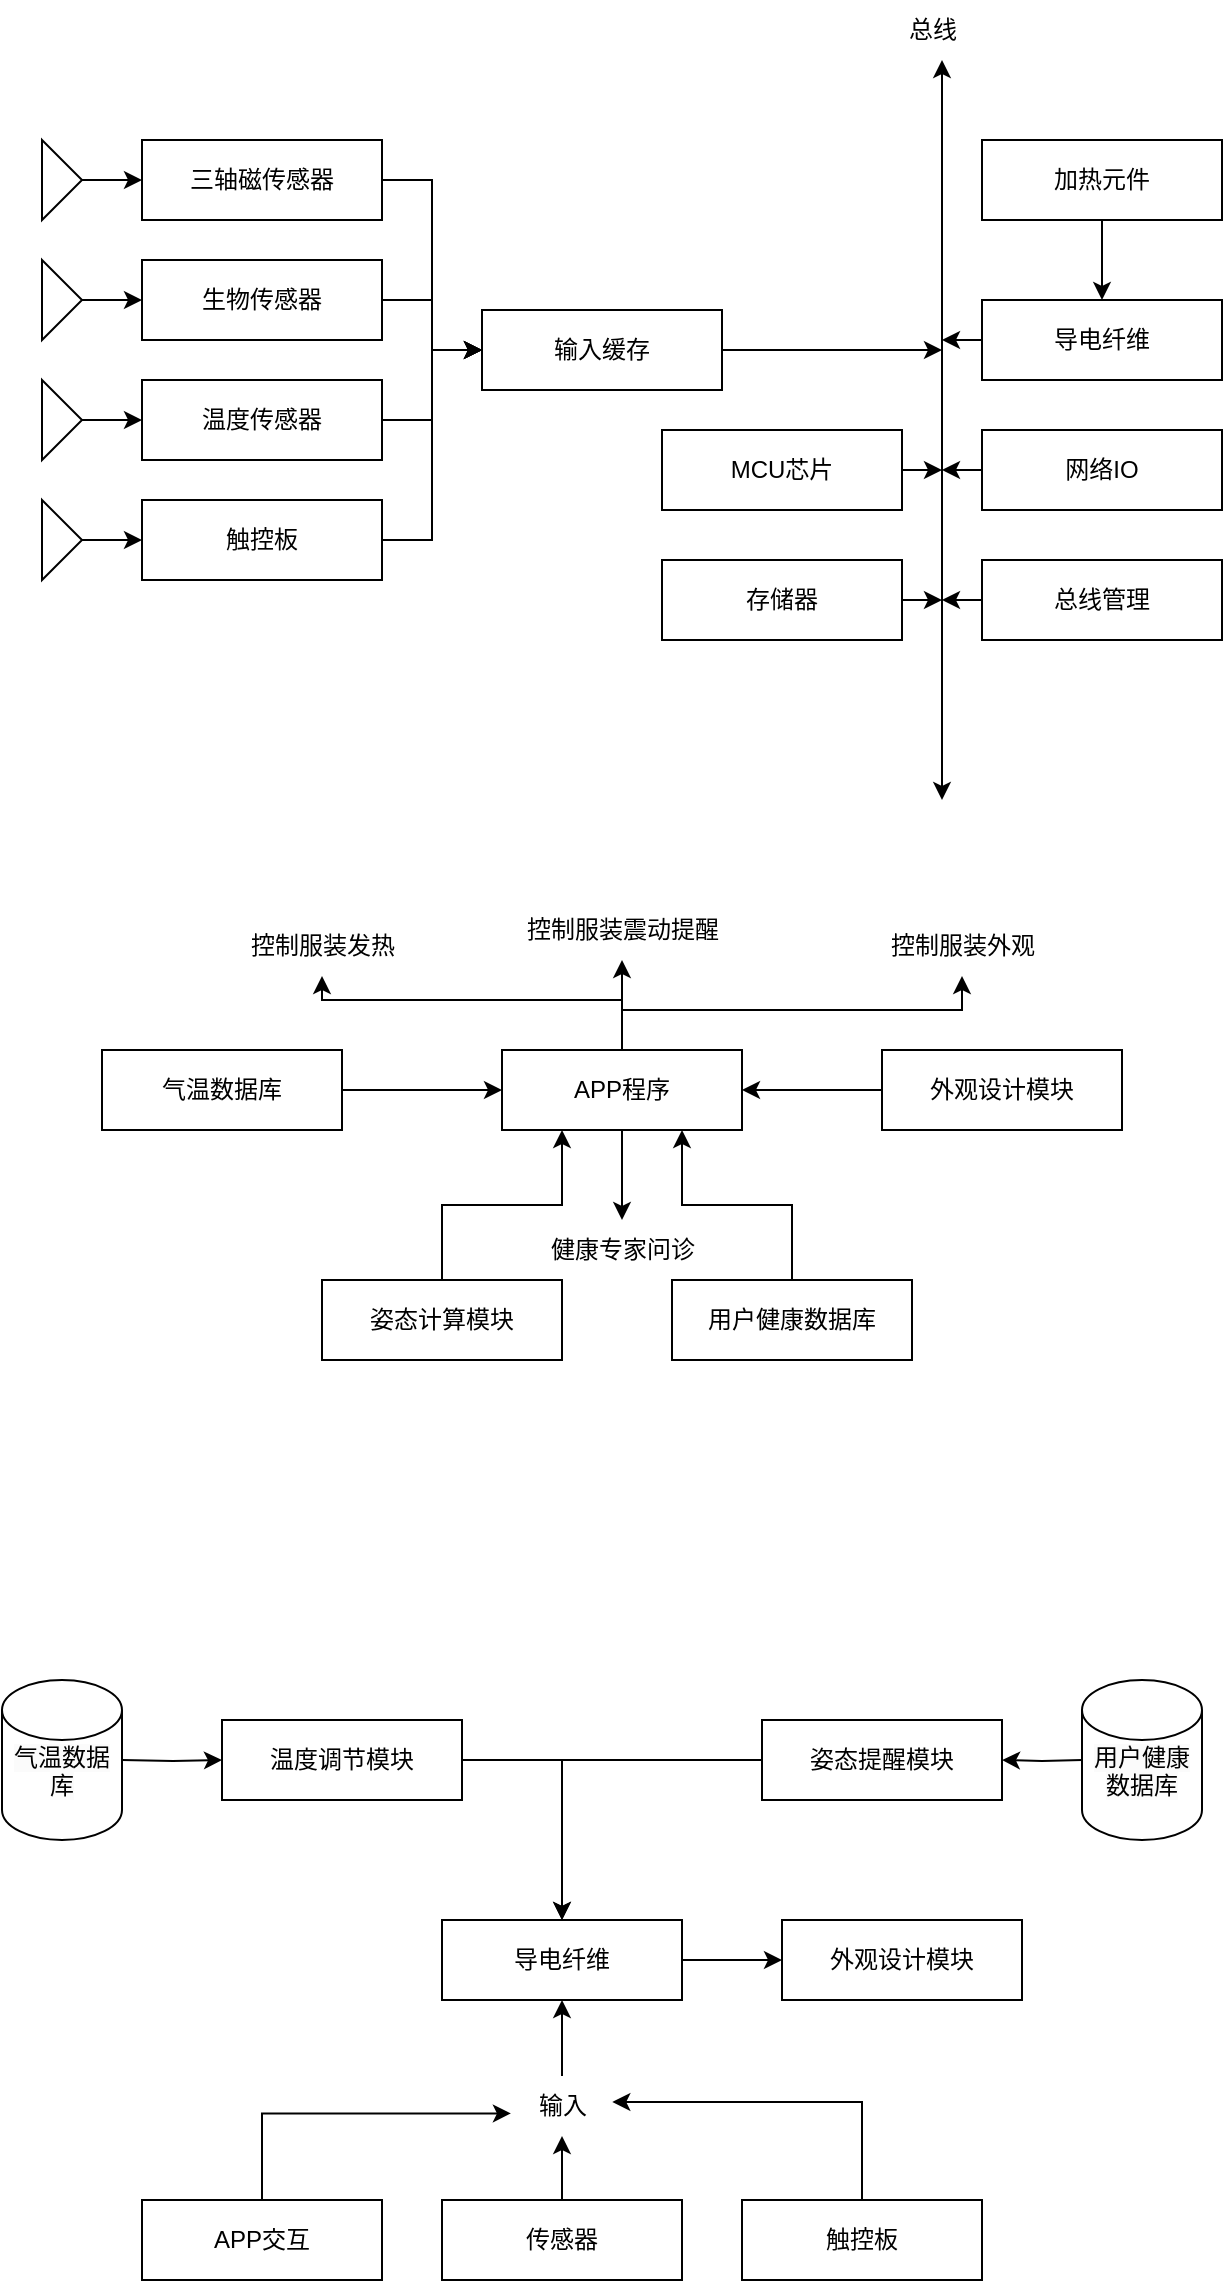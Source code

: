 <mxfile version="21.8.2" type="github">
  <diagram name="第 1 页" id="hsg_vKVhiviZSK_VpmDc">
    <mxGraphModel dx="948" dy="586" grid="1" gridSize="10" guides="1" tooltips="1" connect="1" arrows="1" fold="1" page="1" pageScale="1" pageWidth="827" pageHeight="1169" math="0" shadow="0">
      <root>
        <mxCell id="0" />
        <mxCell id="1" parent="0" />
        <mxCell id="AuRLjp5ND3Z4sycSqdDx-27" style="edgeStyle=orthogonalEdgeStyle;rounded=0;orthogonalLoop=1;jettySize=auto;html=1;entryX=0;entryY=0.5;entryDx=0;entryDy=0;" edge="1" parent="1" source="AuRLjp5ND3Z4sycSqdDx-1" target="AuRLjp5ND3Z4sycSqdDx-12">
          <mxGeometry relative="1" as="geometry" />
        </mxCell>
        <mxCell id="AuRLjp5ND3Z4sycSqdDx-1" value="触控板" style="rounded=0;whiteSpace=wrap;html=1;" vertex="1" parent="1">
          <mxGeometry x="180" y="370" width="120" height="40" as="geometry" />
        </mxCell>
        <mxCell id="AuRLjp5ND3Z4sycSqdDx-26" style="edgeStyle=orthogonalEdgeStyle;rounded=0;orthogonalLoop=1;jettySize=auto;html=1;entryX=0;entryY=0.5;entryDx=0;entryDy=0;" edge="1" parent="1" source="AuRLjp5ND3Z4sycSqdDx-2" target="AuRLjp5ND3Z4sycSqdDx-12">
          <mxGeometry relative="1" as="geometry" />
        </mxCell>
        <mxCell id="AuRLjp5ND3Z4sycSqdDx-2" value="温度传感器" style="rounded=0;whiteSpace=wrap;html=1;" vertex="1" parent="1">
          <mxGeometry x="180" y="310" width="120" height="40" as="geometry" />
        </mxCell>
        <mxCell id="AuRLjp5ND3Z4sycSqdDx-33" style="edgeStyle=orthogonalEdgeStyle;rounded=0;orthogonalLoop=1;jettySize=auto;html=1;" edge="1" parent="1" source="AuRLjp5ND3Z4sycSqdDx-3">
          <mxGeometry relative="1" as="geometry">
            <mxPoint x="580" y="420.0" as="targetPoint" />
          </mxGeometry>
        </mxCell>
        <mxCell id="AuRLjp5ND3Z4sycSqdDx-3" value="存储器" style="rounded=0;whiteSpace=wrap;html=1;" vertex="1" parent="1">
          <mxGeometry x="440" y="400" width="120" height="40" as="geometry" />
        </mxCell>
        <mxCell id="AuRLjp5ND3Z4sycSqdDx-34" style="edgeStyle=orthogonalEdgeStyle;rounded=0;orthogonalLoop=1;jettySize=auto;html=1;" edge="1" parent="1" source="AuRLjp5ND3Z4sycSqdDx-4">
          <mxGeometry relative="1" as="geometry">
            <mxPoint x="580" y="420.0" as="targetPoint" />
          </mxGeometry>
        </mxCell>
        <mxCell id="AuRLjp5ND3Z4sycSqdDx-4" value="总线管理" style="rounded=0;whiteSpace=wrap;html=1;" vertex="1" parent="1">
          <mxGeometry x="600" y="400" width="120" height="40" as="geometry" />
        </mxCell>
        <mxCell id="AuRLjp5ND3Z4sycSqdDx-32" style="edgeStyle=orthogonalEdgeStyle;rounded=0;orthogonalLoop=1;jettySize=auto;html=1;" edge="1" parent="1" source="AuRLjp5ND3Z4sycSqdDx-5">
          <mxGeometry relative="1" as="geometry">
            <mxPoint x="580" y="355" as="targetPoint" />
          </mxGeometry>
        </mxCell>
        <mxCell id="AuRLjp5ND3Z4sycSqdDx-5" value="网络IO" style="rounded=0;whiteSpace=wrap;html=1;" vertex="1" parent="1">
          <mxGeometry x="600" y="335" width="120" height="40" as="geometry" />
        </mxCell>
        <mxCell id="AuRLjp5ND3Z4sycSqdDx-30" style="edgeStyle=orthogonalEdgeStyle;rounded=0;orthogonalLoop=1;jettySize=auto;html=1;" edge="1" parent="1" source="AuRLjp5ND3Z4sycSqdDx-7">
          <mxGeometry relative="1" as="geometry">
            <mxPoint x="580" y="355" as="targetPoint" />
          </mxGeometry>
        </mxCell>
        <mxCell id="AuRLjp5ND3Z4sycSqdDx-7" value="MCU芯片" style="rounded=0;whiteSpace=wrap;html=1;" vertex="1" parent="1">
          <mxGeometry x="440" y="335" width="120" height="40" as="geometry" />
        </mxCell>
        <mxCell id="AuRLjp5ND3Z4sycSqdDx-25" style="edgeStyle=orthogonalEdgeStyle;rounded=0;orthogonalLoop=1;jettySize=auto;html=1;entryX=0;entryY=0.5;entryDx=0;entryDy=0;" edge="1" parent="1" source="AuRLjp5ND3Z4sycSqdDx-8" target="AuRLjp5ND3Z4sycSqdDx-12">
          <mxGeometry relative="1" as="geometry" />
        </mxCell>
        <mxCell id="AuRLjp5ND3Z4sycSqdDx-8" value="生物传感器" style="rounded=0;whiteSpace=wrap;html=1;" vertex="1" parent="1">
          <mxGeometry x="180" y="250" width="120" height="40" as="geometry" />
        </mxCell>
        <mxCell id="AuRLjp5ND3Z4sycSqdDx-24" style="edgeStyle=orthogonalEdgeStyle;rounded=0;orthogonalLoop=1;jettySize=auto;html=1;entryX=0;entryY=0.5;entryDx=0;entryDy=0;" edge="1" parent="1" source="AuRLjp5ND3Z4sycSqdDx-9" target="AuRLjp5ND3Z4sycSqdDx-12">
          <mxGeometry relative="1" as="geometry" />
        </mxCell>
        <mxCell id="AuRLjp5ND3Z4sycSqdDx-9" value="&lt;p class=&quot;MsoNormal&quot;&gt;三轴磁传感器&lt;/p&gt;" style="rounded=0;whiteSpace=wrap;html=1;" vertex="1" parent="1">
          <mxGeometry x="180" y="190" width="120" height="40" as="geometry" />
        </mxCell>
        <mxCell id="AuRLjp5ND3Z4sycSqdDx-38" style="edgeStyle=orthogonalEdgeStyle;rounded=0;orthogonalLoop=1;jettySize=auto;html=1;entryX=0.5;entryY=0;entryDx=0;entryDy=0;" edge="1" parent="1" source="AuRLjp5ND3Z4sycSqdDx-10" target="AuRLjp5ND3Z4sycSqdDx-35">
          <mxGeometry relative="1" as="geometry" />
        </mxCell>
        <mxCell id="AuRLjp5ND3Z4sycSqdDx-10" value="加热元件" style="rounded=0;whiteSpace=wrap;html=1;" vertex="1" parent="1">
          <mxGeometry x="600" y="190" width="120" height="40" as="geometry" />
        </mxCell>
        <mxCell id="AuRLjp5ND3Z4sycSqdDx-37" style="edgeStyle=orthogonalEdgeStyle;rounded=0;orthogonalLoop=1;jettySize=auto;html=1;" edge="1" parent="1" source="AuRLjp5ND3Z4sycSqdDx-12">
          <mxGeometry relative="1" as="geometry">
            <mxPoint x="580" y="295" as="targetPoint" />
          </mxGeometry>
        </mxCell>
        <mxCell id="AuRLjp5ND3Z4sycSqdDx-12" value="输入缓存" style="rounded=0;whiteSpace=wrap;html=1;" vertex="1" parent="1">
          <mxGeometry x="350" y="275" width="120" height="40" as="geometry" />
        </mxCell>
        <mxCell id="AuRLjp5ND3Z4sycSqdDx-20" style="edgeStyle=orthogonalEdgeStyle;rounded=0;orthogonalLoop=1;jettySize=auto;html=1;" edge="1" parent="1" source="AuRLjp5ND3Z4sycSqdDx-13" target="AuRLjp5ND3Z4sycSqdDx-9">
          <mxGeometry relative="1" as="geometry" />
        </mxCell>
        <mxCell id="AuRLjp5ND3Z4sycSqdDx-13" value="" style="triangle;whiteSpace=wrap;html=1;" vertex="1" parent="1">
          <mxGeometry x="130" y="190" width="20" height="40" as="geometry" />
        </mxCell>
        <mxCell id="AuRLjp5ND3Z4sycSqdDx-21" style="edgeStyle=orthogonalEdgeStyle;rounded=0;orthogonalLoop=1;jettySize=auto;html=1;" edge="1" parent="1" source="AuRLjp5ND3Z4sycSqdDx-15" target="AuRLjp5ND3Z4sycSqdDx-8">
          <mxGeometry relative="1" as="geometry" />
        </mxCell>
        <mxCell id="AuRLjp5ND3Z4sycSqdDx-15" value="" style="triangle;whiteSpace=wrap;html=1;" vertex="1" parent="1">
          <mxGeometry x="130" y="250" width="20" height="40" as="geometry" />
        </mxCell>
        <mxCell id="AuRLjp5ND3Z4sycSqdDx-22" style="edgeStyle=orthogonalEdgeStyle;rounded=0;orthogonalLoop=1;jettySize=auto;html=1;" edge="1" parent="1" source="AuRLjp5ND3Z4sycSqdDx-16" target="AuRLjp5ND3Z4sycSqdDx-2">
          <mxGeometry relative="1" as="geometry" />
        </mxCell>
        <mxCell id="AuRLjp5ND3Z4sycSqdDx-16" value="" style="triangle;whiteSpace=wrap;html=1;" vertex="1" parent="1">
          <mxGeometry x="130" y="310" width="20" height="40" as="geometry" />
        </mxCell>
        <mxCell id="AuRLjp5ND3Z4sycSqdDx-23" style="edgeStyle=orthogonalEdgeStyle;rounded=0;orthogonalLoop=1;jettySize=auto;html=1;" edge="1" parent="1" source="AuRLjp5ND3Z4sycSqdDx-17" target="AuRLjp5ND3Z4sycSqdDx-1">
          <mxGeometry relative="1" as="geometry" />
        </mxCell>
        <mxCell id="AuRLjp5ND3Z4sycSqdDx-17" value="" style="triangle;whiteSpace=wrap;html=1;" vertex="1" parent="1">
          <mxGeometry x="130" y="370" width="20" height="40" as="geometry" />
        </mxCell>
        <mxCell id="AuRLjp5ND3Z4sycSqdDx-29" value="" style="endArrow=classic;startArrow=classic;html=1;rounded=0;" edge="1" parent="1">
          <mxGeometry width="50" height="50" relative="1" as="geometry">
            <mxPoint x="580" y="520" as="sourcePoint" />
            <mxPoint x="580" y="150" as="targetPoint" />
          </mxGeometry>
        </mxCell>
        <mxCell id="AuRLjp5ND3Z4sycSqdDx-36" style="edgeStyle=orthogonalEdgeStyle;rounded=0;orthogonalLoop=1;jettySize=auto;html=1;" edge="1" parent="1" source="AuRLjp5ND3Z4sycSqdDx-35">
          <mxGeometry relative="1" as="geometry">
            <mxPoint x="580" y="290.0" as="targetPoint" />
          </mxGeometry>
        </mxCell>
        <mxCell id="AuRLjp5ND3Z4sycSqdDx-35" value="导电纤维" style="rounded=0;whiteSpace=wrap;html=1;" vertex="1" parent="1">
          <mxGeometry x="600" y="270" width="120" height="40" as="geometry" />
        </mxCell>
        <mxCell id="AuRLjp5ND3Z4sycSqdDx-66" style="edgeStyle=orthogonalEdgeStyle;rounded=0;orthogonalLoop=1;jettySize=auto;html=1;entryX=0.25;entryY=1;entryDx=0;entryDy=0;" edge="1" parent="1" source="AuRLjp5ND3Z4sycSqdDx-50" target="AuRLjp5ND3Z4sycSqdDx-55">
          <mxGeometry relative="1" as="geometry" />
        </mxCell>
        <mxCell id="AuRLjp5ND3Z4sycSqdDx-50" value="姿态计算模块" style="rounded=0;whiteSpace=wrap;html=1;" vertex="1" parent="1">
          <mxGeometry x="270" y="760" width="120" height="40" as="geometry" />
        </mxCell>
        <mxCell id="AuRLjp5ND3Z4sycSqdDx-59" style="edgeStyle=orthogonalEdgeStyle;rounded=0;orthogonalLoop=1;jettySize=auto;html=1;" edge="1" parent="1" source="AuRLjp5ND3Z4sycSqdDx-52" target="AuRLjp5ND3Z4sycSqdDx-55">
          <mxGeometry relative="1" as="geometry" />
        </mxCell>
        <mxCell id="AuRLjp5ND3Z4sycSqdDx-52" value="气温数据库" style="rounded=0;whiteSpace=wrap;html=1;" vertex="1" parent="1">
          <mxGeometry x="160" y="645" width="120" height="40" as="geometry" />
        </mxCell>
        <mxCell id="AuRLjp5ND3Z4sycSqdDx-68" style="edgeStyle=orthogonalEdgeStyle;rounded=0;orthogonalLoop=1;jettySize=auto;html=1;entryX=0.75;entryY=1;entryDx=0;entryDy=0;" edge="1" parent="1" source="AuRLjp5ND3Z4sycSqdDx-54" target="AuRLjp5ND3Z4sycSqdDx-55">
          <mxGeometry relative="1" as="geometry" />
        </mxCell>
        <mxCell id="AuRLjp5ND3Z4sycSqdDx-54" value="&lt;p class=&quot;MsoNormal&quot;&gt;用户健康数据库&lt;/p&gt;" style="rounded=0;whiteSpace=wrap;html=1;" vertex="1" parent="1">
          <mxGeometry x="445" y="760" width="120" height="40" as="geometry" />
        </mxCell>
        <mxCell id="AuRLjp5ND3Z4sycSqdDx-61" style="edgeStyle=orthogonalEdgeStyle;rounded=0;orthogonalLoop=1;jettySize=auto;html=1;" edge="1" parent="1" source="AuRLjp5ND3Z4sycSqdDx-55" target="AuRLjp5ND3Z4sycSqdDx-58">
          <mxGeometry relative="1" as="geometry">
            <Array as="points">
              <mxPoint x="420" y="620" />
              <mxPoint x="270" y="620" />
            </Array>
          </mxGeometry>
        </mxCell>
        <mxCell id="AuRLjp5ND3Z4sycSqdDx-65" style="edgeStyle=orthogonalEdgeStyle;rounded=0;orthogonalLoop=1;jettySize=auto;html=1;exitX=0.5;exitY=0;exitDx=0;exitDy=0;" edge="1" parent="1" source="AuRLjp5ND3Z4sycSqdDx-55" target="AuRLjp5ND3Z4sycSqdDx-63">
          <mxGeometry relative="1" as="geometry">
            <Array as="points">
              <mxPoint x="420" y="625" />
              <mxPoint x="590" y="625" />
            </Array>
          </mxGeometry>
        </mxCell>
        <mxCell id="AuRLjp5ND3Z4sycSqdDx-71" style="edgeStyle=orthogonalEdgeStyle;rounded=0;orthogonalLoop=1;jettySize=auto;html=1;" edge="1" parent="1" source="AuRLjp5ND3Z4sycSqdDx-55" target="AuRLjp5ND3Z4sycSqdDx-69">
          <mxGeometry relative="1" as="geometry" />
        </mxCell>
        <mxCell id="AuRLjp5ND3Z4sycSqdDx-75" style="edgeStyle=orthogonalEdgeStyle;rounded=0;orthogonalLoop=1;jettySize=auto;html=1;" edge="1" parent="1" source="AuRLjp5ND3Z4sycSqdDx-55" target="AuRLjp5ND3Z4sycSqdDx-73">
          <mxGeometry relative="1" as="geometry" />
        </mxCell>
        <mxCell id="AuRLjp5ND3Z4sycSqdDx-55" value="APP程序" style="rounded=0;whiteSpace=wrap;html=1;" vertex="1" parent="1">
          <mxGeometry x="360" y="645" width="120" height="40" as="geometry" />
        </mxCell>
        <mxCell id="AuRLjp5ND3Z4sycSqdDx-62" style="edgeStyle=orthogonalEdgeStyle;rounded=0;orthogonalLoop=1;jettySize=auto;html=1;entryX=1;entryY=0.5;entryDx=0;entryDy=0;" edge="1" parent="1" source="AuRLjp5ND3Z4sycSqdDx-57" target="AuRLjp5ND3Z4sycSqdDx-55">
          <mxGeometry relative="1" as="geometry" />
        </mxCell>
        <mxCell id="AuRLjp5ND3Z4sycSqdDx-57" value="外观设计模块" style="rounded=0;whiteSpace=wrap;html=1;" vertex="1" parent="1">
          <mxGeometry x="550" y="645" width="120" height="40" as="geometry" />
        </mxCell>
        <mxCell id="AuRLjp5ND3Z4sycSqdDx-58" value="控制服装发热" style="text;html=1;align=center;verticalAlign=middle;resizable=0;points=[];autosize=1;strokeColor=none;fillColor=none;" vertex="1" parent="1">
          <mxGeometry x="220" y="578" width="100" height="30" as="geometry" />
        </mxCell>
        <mxCell id="AuRLjp5ND3Z4sycSqdDx-63" value="控制服装外观" style="text;html=1;align=center;verticalAlign=middle;resizable=0;points=[];autosize=1;strokeColor=none;fillColor=none;" vertex="1" parent="1">
          <mxGeometry x="540" y="578" width="100" height="30" as="geometry" />
        </mxCell>
        <mxCell id="AuRLjp5ND3Z4sycSqdDx-69" value="控制服装震动提醒" style="text;html=1;align=center;verticalAlign=middle;resizable=0;points=[];autosize=1;strokeColor=none;fillColor=none;" vertex="1" parent="1">
          <mxGeometry x="360" y="570" width="120" height="30" as="geometry" />
        </mxCell>
        <mxCell id="AuRLjp5ND3Z4sycSqdDx-73" value="健康专家问诊" style="text;html=1;align=center;verticalAlign=middle;resizable=0;points=[];autosize=1;strokeColor=none;fillColor=none;" vertex="1" parent="1">
          <mxGeometry x="370" y="730" width="100" height="30" as="geometry" />
        </mxCell>
        <mxCell id="AuRLjp5ND3Z4sycSqdDx-76" value="总线" style="text;html=1;align=center;verticalAlign=middle;resizable=0;points=[];autosize=1;strokeColor=none;fillColor=none;" vertex="1" parent="1">
          <mxGeometry x="550" y="120" width="50" height="30" as="geometry" />
        </mxCell>
        <mxCell id="AuRLjp5ND3Z4sycSqdDx-78" value="APP交互" style="rounded=0;whiteSpace=wrap;html=1;" vertex="1" parent="1">
          <mxGeometry x="180" y="1220" width="120" height="40" as="geometry" />
        </mxCell>
        <mxCell id="AuRLjp5ND3Z4sycSqdDx-79" value="&lt;p class=&quot;MsoNormal&quot;&gt;触控板&lt;/p&gt;" style="rounded=0;whiteSpace=wrap;html=1;" vertex="1" parent="1">
          <mxGeometry x="480" y="1220" width="120" height="40" as="geometry" />
        </mxCell>
        <mxCell id="AuRLjp5ND3Z4sycSqdDx-92" style="edgeStyle=orthogonalEdgeStyle;rounded=0;orthogonalLoop=1;jettySize=auto;html=1;" edge="1" parent="1" source="AuRLjp5ND3Z4sycSqdDx-82" target="AuRLjp5ND3Z4sycSqdDx-91">
          <mxGeometry relative="1" as="geometry" />
        </mxCell>
        <mxCell id="AuRLjp5ND3Z4sycSqdDx-82" value="输入" style="text;html=1;align=center;verticalAlign=middle;resizable=0;points=[];autosize=1;strokeColor=none;fillColor=none;" vertex="1" parent="1">
          <mxGeometry x="365" y="1158" width="50" height="30" as="geometry" />
        </mxCell>
        <mxCell id="AuRLjp5ND3Z4sycSqdDx-103" style="edgeStyle=orthogonalEdgeStyle;rounded=0;orthogonalLoop=1;jettySize=auto;html=1;entryX=0.5;entryY=0;entryDx=0;entryDy=0;" edge="1" parent="1" source="AuRLjp5ND3Z4sycSqdDx-85" target="AuRLjp5ND3Z4sycSqdDx-91">
          <mxGeometry relative="1" as="geometry">
            <Array as="points">
              <mxPoint x="390" y="1000" />
            </Array>
          </mxGeometry>
        </mxCell>
        <mxCell id="AuRLjp5ND3Z4sycSqdDx-85" value="温度调节模块" style="rounded=0;whiteSpace=wrap;html=1;" vertex="1" parent="1">
          <mxGeometry x="220" y="980" width="120" height="40" as="geometry" />
        </mxCell>
        <mxCell id="AuRLjp5ND3Z4sycSqdDx-88" style="edgeStyle=orthogonalEdgeStyle;rounded=0;orthogonalLoop=1;jettySize=auto;html=1;" edge="1" parent="1" source="AuRLjp5ND3Z4sycSqdDx-87" target="AuRLjp5ND3Z4sycSqdDx-82">
          <mxGeometry relative="1" as="geometry" />
        </mxCell>
        <mxCell id="AuRLjp5ND3Z4sycSqdDx-87" value="传感器" style="rounded=0;whiteSpace=wrap;html=1;" vertex="1" parent="1">
          <mxGeometry x="330" y="1220" width="120" height="40" as="geometry" />
        </mxCell>
        <mxCell id="AuRLjp5ND3Z4sycSqdDx-89" style="edgeStyle=orthogonalEdgeStyle;rounded=0;orthogonalLoop=1;jettySize=auto;html=1;entryX=1.003;entryY=0.433;entryDx=0;entryDy=0;entryPerimeter=0;exitX=0.5;exitY=0;exitDx=0;exitDy=0;" edge="1" parent="1" source="AuRLjp5ND3Z4sycSqdDx-79" target="AuRLjp5ND3Z4sycSqdDx-82">
          <mxGeometry relative="1" as="geometry" />
        </mxCell>
        <mxCell id="AuRLjp5ND3Z4sycSqdDx-90" style="edgeStyle=orthogonalEdgeStyle;rounded=0;orthogonalLoop=1;jettySize=auto;html=1;entryX=-0.011;entryY=0.624;entryDx=0;entryDy=0;entryPerimeter=0;exitX=0.5;exitY=0;exitDx=0;exitDy=0;" edge="1" parent="1" source="AuRLjp5ND3Z4sycSqdDx-78" target="AuRLjp5ND3Z4sycSqdDx-82">
          <mxGeometry relative="1" as="geometry" />
        </mxCell>
        <mxCell id="AuRLjp5ND3Z4sycSqdDx-99" style="edgeStyle=orthogonalEdgeStyle;rounded=0;orthogonalLoop=1;jettySize=auto;html=1;entryX=0;entryY=0.5;entryDx=0;entryDy=0;" edge="1" parent="1" source="AuRLjp5ND3Z4sycSqdDx-91" target="AuRLjp5ND3Z4sycSqdDx-93">
          <mxGeometry relative="1" as="geometry" />
        </mxCell>
        <mxCell id="AuRLjp5ND3Z4sycSqdDx-91" value="导电纤维" style="rounded=0;whiteSpace=wrap;html=1;" vertex="1" parent="1">
          <mxGeometry x="330" y="1080" width="120" height="40" as="geometry" />
        </mxCell>
        <mxCell id="AuRLjp5ND3Z4sycSqdDx-93" value="外观设计模块" style="rounded=0;whiteSpace=wrap;html=1;" vertex="1" parent="1">
          <mxGeometry x="500" y="1080" width="120" height="40" as="geometry" />
        </mxCell>
        <mxCell id="AuRLjp5ND3Z4sycSqdDx-102" style="edgeStyle=orthogonalEdgeStyle;rounded=0;orthogonalLoop=1;jettySize=auto;html=1;entryX=0.5;entryY=0;entryDx=0;entryDy=0;" edge="1" parent="1" source="AuRLjp5ND3Z4sycSqdDx-94" target="AuRLjp5ND3Z4sycSqdDx-91">
          <mxGeometry relative="1" as="geometry" />
        </mxCell>
        <mxCell id="AuRLjp5ND3Z4sycSqdDx-94" value="姿态提醒模块" style="rounded=0;whiteSpace=wrap;html=1;" vertex="1" parent="1">
          <mxGeometry x="490" y="980" width="120" height="40" as="geometry" />
        </mxCell>
        <mxCell id="AuRLjp5ND3Z4sycSqdDx-96" style="edgeStyle=orthogonalEdgeStyle;rounded=0;orthogonalLoop=1;jettySize=auto;html=1;entryX=1;entryY=0.5;entryDx=0;entryDy=0;" edge="1" parent="1" target="AuRLjp5ND3Z4sycSqdDx-94">
          <mxGeometry relative="1" as="geometry">
            <mxPoint x="650" y="1000" as="sourcePoint" />
          </mxGeometry>
        </mxCell>
        <mxCell id="AuRLjp5ND3Z4sycSqdDx-98" style="edgeStyle=orthogonalEdgeStyle;rounded=0;orthogonalLoop=1;jettySize=auto;html=1;entryX=0;entryY=0.5;entryDx=0;entryDy=0;" edge="1" parent="1" target="AuRLjp5ND3Z4sycSqdDx-85">
          <mxGeometry relative="1" as="geometry">
            <mxPoint x="170" y="1000" as="sourcePoint" />
          </mxGeometry>
        </mxCell>
        <mxCell id="AuRLjp5ND3Z4sycSqdDx-104" value="&#xa;&lt;span style=&quot;color: rgb(0, 0, 0); font-family: Helvetica; font-size: 12px; font-style: normal; font-variant-ligatures: normal; font-variant-caps: normal; font-weight: 400; letter-spacing: normal; orphans: 2; text-align: center; text-indent: 0px; text-transform: none; widows: 2; word-spacing: 0px; -webkit-text-stroke-width: 0px; background-color: rgb(251, 251, 251); text-decoration-thickness: initial; text-decoration-style: initial; text-decoration-color: initial; float: none; display: inline !important;&quot;&gt;气温数据库&lt;/span&gt;&#xa;&#xa;" style="shape=cylinder3;whiteSpace=wrap;html=1;boundedLbl=1;backgroundOutline=1;size=15;" vertex="1" parent="1">
          <mxGeometry x="110" y="960" width="60" height="80" as="geometry" />
        </mxCell>
        <mxCell id="AuRLjp5ND3Z4sycSqdDx-105" value="&#xa;&lt;span style=&quot;color: rgb(0, 0, 0); font-family: Helvetica; font-size: 12px; font-style: normal; font-variant-ligatures: normal; font-variant-caps: normal; font-weight: 400; letter-spacing: normal; orphans: 2; text-align: center; text-indent: 0px; text-transform: none; widows: 2; word-spacing: 0px; -webkit-text-stroke-width: 0px; background-color: rgb(251, 251, 251); text-decoration-thickness: initial; text-decoration-style: initial; text-decoration-color: initial; float: none; display: inline !important;&quot;&gt;用户健康数据库&lt;/span&gt;&#xa;&#xa;" style="shape=cylinder3;whiteSpace=wrap;html=1;boundedLbl=1;backgroundOutline=1;size=15;" vertex="1" parent="1">
          <mxGeometry x="650" y="960" width="60" height="80" as="geometry" />
        </mxCell>
      </root>
    </mxGraphModel>
  </diagram>
</mxfile>
